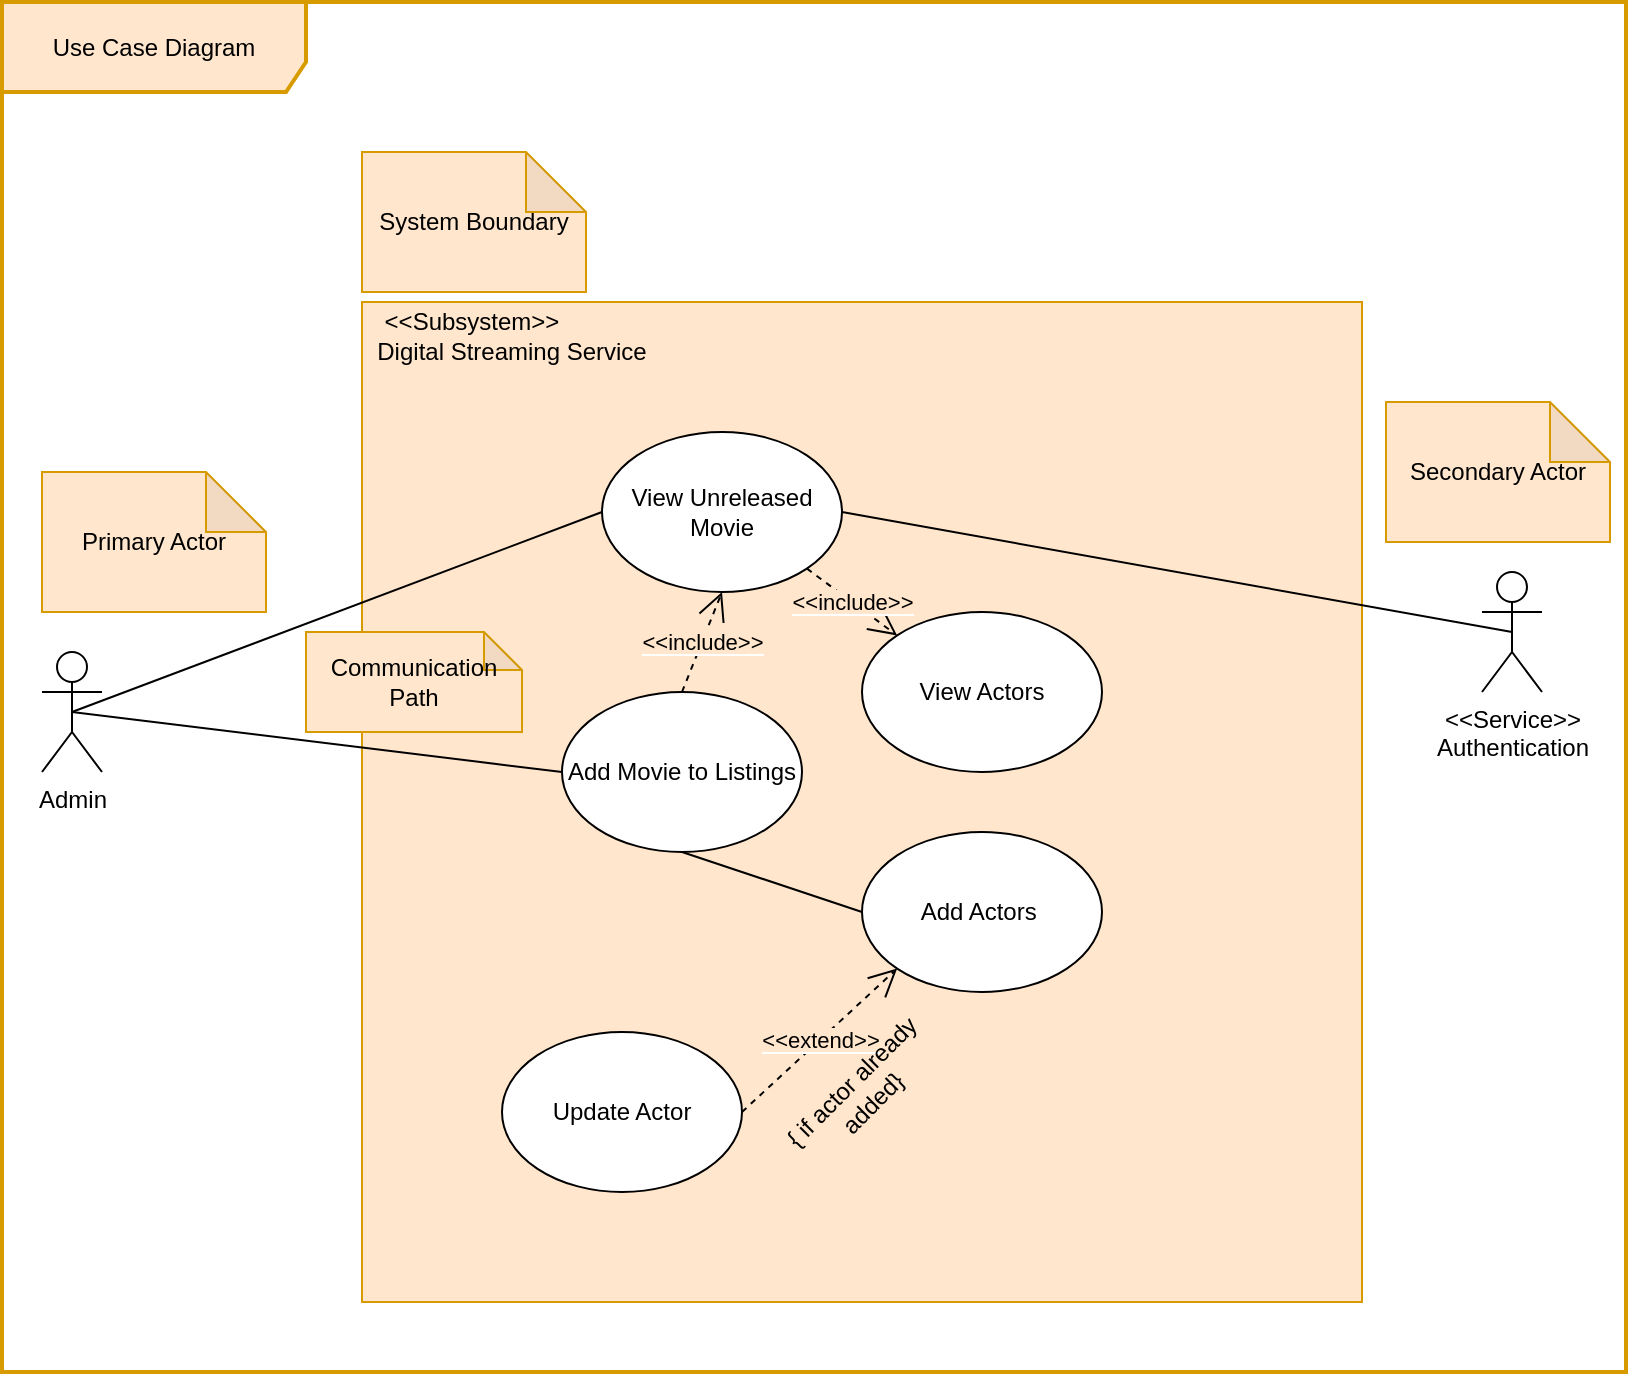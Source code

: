 <mxfile version="14.6.9" type="device"><diagram id="6rIreYOVpwQ1uEWJtN9o" name="Page-1"><mxGraphModel dx="2066" dy="1083" grid="1" gridSize="10" guides="1" tooltips="1" connect="1" arrows="1" fold="1" page="1" pageScale="1" pageWidth="827" pageHeight="1169" math="0" shadow="0"><root><mxCell id="0"/><mxCell id="1" parent="0"/><mxCell id="6wFZ4lSPhx2qrOvlujHx-23" value="Use Case Diagram" style="shape=umlFrame;whiteSpace=wrap;html=1;glass=1;strokeColor=#d79b00;strokeWidth=2;fillColor=#ffe6cc;width=152;height=45;" vertex="1" parent="1"><mxGeometry x="8" y="15" width="812" height="685" as="geometry"/></mxCell><mxCell id="6wFZ4lSPhx2qrOvlujHx-1" value="" style="whiteSpace=wrap;html=1;aspect=fixed;fillColor=#ffe6cc;strokeColor=#d79b00;" vertex="1" parent="1"><mxGeometry x="188" y="165" width="500" height="500" as="geometry"/></mxCell><mxCell id="6wFZ4lSPhx2qrOvlujHx-2" value="Admin" style="shape=umlActor;verticalLabelPosition=bottom;verticalAlign=top;html=1;outlineConnect=0;" vertex="1" parent="1"><mxGeometry x="28" y="340" width="30" height="60" as="geometry"/></mxCell><mxCell id="6wFZ4lSPhx2qrOvlujHx-3" value="View Unreleased Movie" style="ellipse;whiteSpace=wrap;html=1;" vertex="1" parent="1"><mxGeometry x="308" y="230" width="120" height="80" as="geometry"/></mxCell><mxCell id="6wFZ4lSPhx2qrOvlujHx-4" value="" style="endArrow=none;html=1;exitX=0.5;exitY=0.5;exitDx=0;exitDy=0;exitPerimeter=0;entryX=0;entryY=0.5;entryDx=0;entryDy=0;" edge="1" parent="1" source="6wFZ4lSPhx2qrOvlujHx-2" target="6wFZ4lSPhx2qrOvlujHx-3"><mxGeometry width="50" height="50" relative="1" as="geometry"><mxPoint x="388" y="620" as="sourcePoint"/><mxPoint x="438" y="570" as="targetPoint"/></mxGeometry></mxCell><mxCell id="6wFZ4lSPhx2qrOvlujHx-5" value="&amp;lt;&amp;lt;Service&amp;gt;&amp;gt;&lt;br&gt;Authentication" style="shape=umlActor;verticalLabelPosition=bottom;verticalAlign=top;html=1;outlineConnect=0;" vertex="1" parent="1"><mxGeometry x="748" y="300" width="30" height="60" as="geometry"/></mxCell><mxCell id="6wFZ4lSPhx2qrOvlujHx-6" value="" style="endArrow=none;html=1;entryX=0.5;entryY=0.5;entryDx=0;entryDy=0;entryPerimeter=0;" edge="1" parent="1" target="6wFZ4lSPhx2qrOvlujHx-5"><mxGeometry width="50" height="50" relative="1" as="geometry"><mxPoint x="428" y="270" as="sourcePoint"/><mxPoint x="438" y="570" as="targetPoint"/></mxGeometry></mxCell><mxCell id="6wFZ4lSPhx2qrOvlujHx-7" value="Add Movie to Listings" style="ellipse;whiteSpace=wrap;html=1;" vertex="1" parent="1"><mxGeometry x="288" y="360" width="120" height="80" as="geometry"/></mxCell><mxCell id="6wFZ4lSPhx2qrOvlujHx-8" value="" style="endArrow=none;html=1;entryX=0;entryY=0.5;entryDx=0;entryDy=0;exitX=0.5;exitY=0.5;exitDx=0;exitDy=0;exitPerimeter=0;" edge="1" parent="1" source="6wFZ4lSPhx2qrOvlujHx-2" target="6wFZ4lSPhx2qrOvlujHx-7"><mxGeometry width="50" height="50" relative="1" as="geometry"><mxPoint x="388" y="620" as="sourcePoint"/><mxPoint x="438" y="570" as="targetPoint"/></mxGeometry></mxCell><mxCell id="6wFZ4lSPhx2qrOvlujHx-9" value="&lt;span style=&quot;background-color: rgb(255 , 230 , 204)&quot;&gt;&amp;lt;&amp;lt;include&amp;gt;&amp;gt;&lt;/span&gt;" style="endArrow=open;endSize=12;dashed=1;html=1;exitX=0.5;exitY=0;exitDx=0;exitDy=0;entryX=0.5;entryY=1;entryDx=0;entryDy=0;" edge="1" parent="1" source="6wFZ4lSPhx2qrOvlujHx-7" target="6wFZ4lSPhx2qrOvlujHx-3"><mxGeometry width="160" relative="1" as="geometry"><mxPoint x="328" y="600" as="sourcePoint"/><mxPoint x="488" y="600" as="targetPoint"/></mxGeometry></mxCell><mxCell id="6wFZ4lSPhx2qrOvlujHx-10" value="View Actors" style="ellipse;whiteSpace=wrap;html=1;" vertex="1" parent="1"><mxGeometry x="438" y="320" width="120" height="80" as="geometry"/></mxCell><mxCell id="6wFZ4lSPhx2qrOvlujHx-11" value="&lt;span style=&quot;background-color: rgb(255 , 230 , 204)&quot;&gt;&amp;lt;&amp;lt;include&amp;gt;&amp;gt;&lt;/span&gt;" style="endArrow=open;endSize=12;dashed=1;html=1;exitX=1;exitY=1;exitDx=0;exitDy=0;entryX=0;entryY=0;entryDx=0;entryDy=0;" edge="1" parent="1" source="6wFZ4lSPhx2qrOvlujHx-3" target="6wFZ4lSPhx2qrOvlujHx-10"><mxGeometry width="160" relative="1" as="geometry"><mxPoint x="358" y="370" as="sourcePoint"/><mxPoint x="378" y="320" as="targetPoint"/></mxGeometry></mxCell><mxCell id="6wFZ4lSPhx2qrOvlujHx-12" value="Add Actors&amp;nbsp;" style="ellipse;whiteSpace=wrap;html=1;" vertex="1" parent="1"><mxGeometry x="438" y="430" width="120" height="80" as="geometry"/></mxCell><mxCell id="6wFZ4lSPhx2qrOvlujHx-13" value="" style="endArrow=none;html=1;exitX=0.5;exitY=1;exitDx=0;exitDy=0;entryX=0;entryY=0.5;entryDx=0;entryDy=0;" edge="1" parent="1" source="6wFZ4lSPhx2qrOvlujHx-7" target="6wFZ4lSPhx2qrOvlujHx-12"><mxGeometry width="50" height="50" relative="1" as="geometry"><mxPoint x="53" y="380" as="sourcePoint"/><mxPoint x="318" y="280" as="targetPoint"/></mxGeometry></mxCell><mxCell id="6wFZ4lSPhx2qrOvlujHx-14" value="Update Actor" style="ellipse;whiteSpace=wrap;html=1;" vertex="1" parent="1"><mxGeometry x="258" y="530" width="120" height="80" as="geometry"/></mxCell><mxCell id="6wFZ4lSPhx2qrOvlujHx-15" value="&lt;span style=&quot;background-color: rgb(255 , 230 , 204)&quot;&gt;&amp;lt;&amp;lt;extend&amp;gt;&amp;gt;&lt;/span&gt;" style="endArrow=open;endSize=12;dashed=1;html=1;exitX=1;exitY=0.5;exitDx=0;exitDy=0;entryX=0;entryY=1;entryDx=0;entryDy=0;" edge="1" parent="1" source="6wFZ4lSPhx2qrOvlujHx-14" target="6wFZ4lSPhx2qrOvlujHx-12"><mxGeometry width="160" relative="1" as="geometry"><mxPoint x="420.426" y="308.284" as="sourcePoint"/><mxPoint x="465.574" y="341.716" as="targetPoint"/></mxGeometry></mxCell><mxCell id="6wFZ4lSPhx2qrOvlujHx-16" value="{ if actor already added}" style="text;html=1;strokeColor=none;fillColor=none;align=center;verticalAlign=middle;whiteSpace=wrap;rounded=0;rotation=-45;" vertex="1" parent="1"><mxGeometry x="378" y="550" width="120" height="20" as="geometry"/></mxCell><mxCell id="6wFZ4lSPhx2qrOvlujHx-17" value="&amp;lt;&amp;lt;Subsystem&amp;gt;&amp;gt;" style="text;html=1;strokeColor=none;fillColor=none;align=center;verticalAlign=middle;whiteSpace=wrap;rounded=0;" vertex="1" parent="1"><mxGeometry x="168" y="150" width="150" height="50" as="geometry"/></mxCell><mxCell id="6wFZ4lSPhx2qrOvlujHx-18" value="Digital Streaming Service" style="text;html=1;strokeColor=none;fillColor=none;align=center;verticalAlign=middle;whiteSpace=wrap;rounded=0;" vertex="1" parent="1"><mxGeometry x="188" y="165" width="150" height="50" as="geometry"/></mxCell><mxCell id="6wFZ4lSPhx2qrOvlujHx-19" value="Primary Actor" style="shape=note;whiteSpace=wrap;html=1;backgroundOutline=1;darkOpacity=0.05;fillColor=#ffe6cc;strokeColor=#d79b00;" vertex="1" parent="1"><mxGeometry x="28" y="250" width="112" height="70" as="geometry"/></mxCell><mxCell id="6wFZ4lSPhx2qrOvlujHx-20" value="Secondary Actor" style="shape=note;whiteSpace=wrap;html=1;backgroundOutline=1;darkOpacity=0.05;fillColor=#ffe6cc;strokeColor=#d79b00;" vertex="1" parent="1"><mxGeometry x="700" y="215" width="112" height="70" as="geometry"/></mxCell><mxCell id="6wFZ4lSPhx2qrOvlujHx-21" value="System Boundary" style="shape=note;whiteSpace=wrap;html=1;backgroundOutline=1;darkOpacity=0.05;fillColor=#ffe6cc;strokeColor=#d79b00;" vertex="1" parent="1"><mxGeometry x="188" y="90" width="112" height="70" as="geometry"/></mxCell><mxCell id="6wFZ4lSPhx2qrOvlujHx-24" value="Communication&lt;br&gt;Path" style="shape=note;whiteSpace=wrap;html=1;backgroundOutline=1;darkOpacity=0.05;fillColor=#ffe6cc;strokeColor=#d79b00;size=19;" vertex="1" parent="1"><mxGeometry x="160" y="330" width="108" height="50" as="geometry"/></mxCell></root></mxGraphModel></diagram></mxfile>